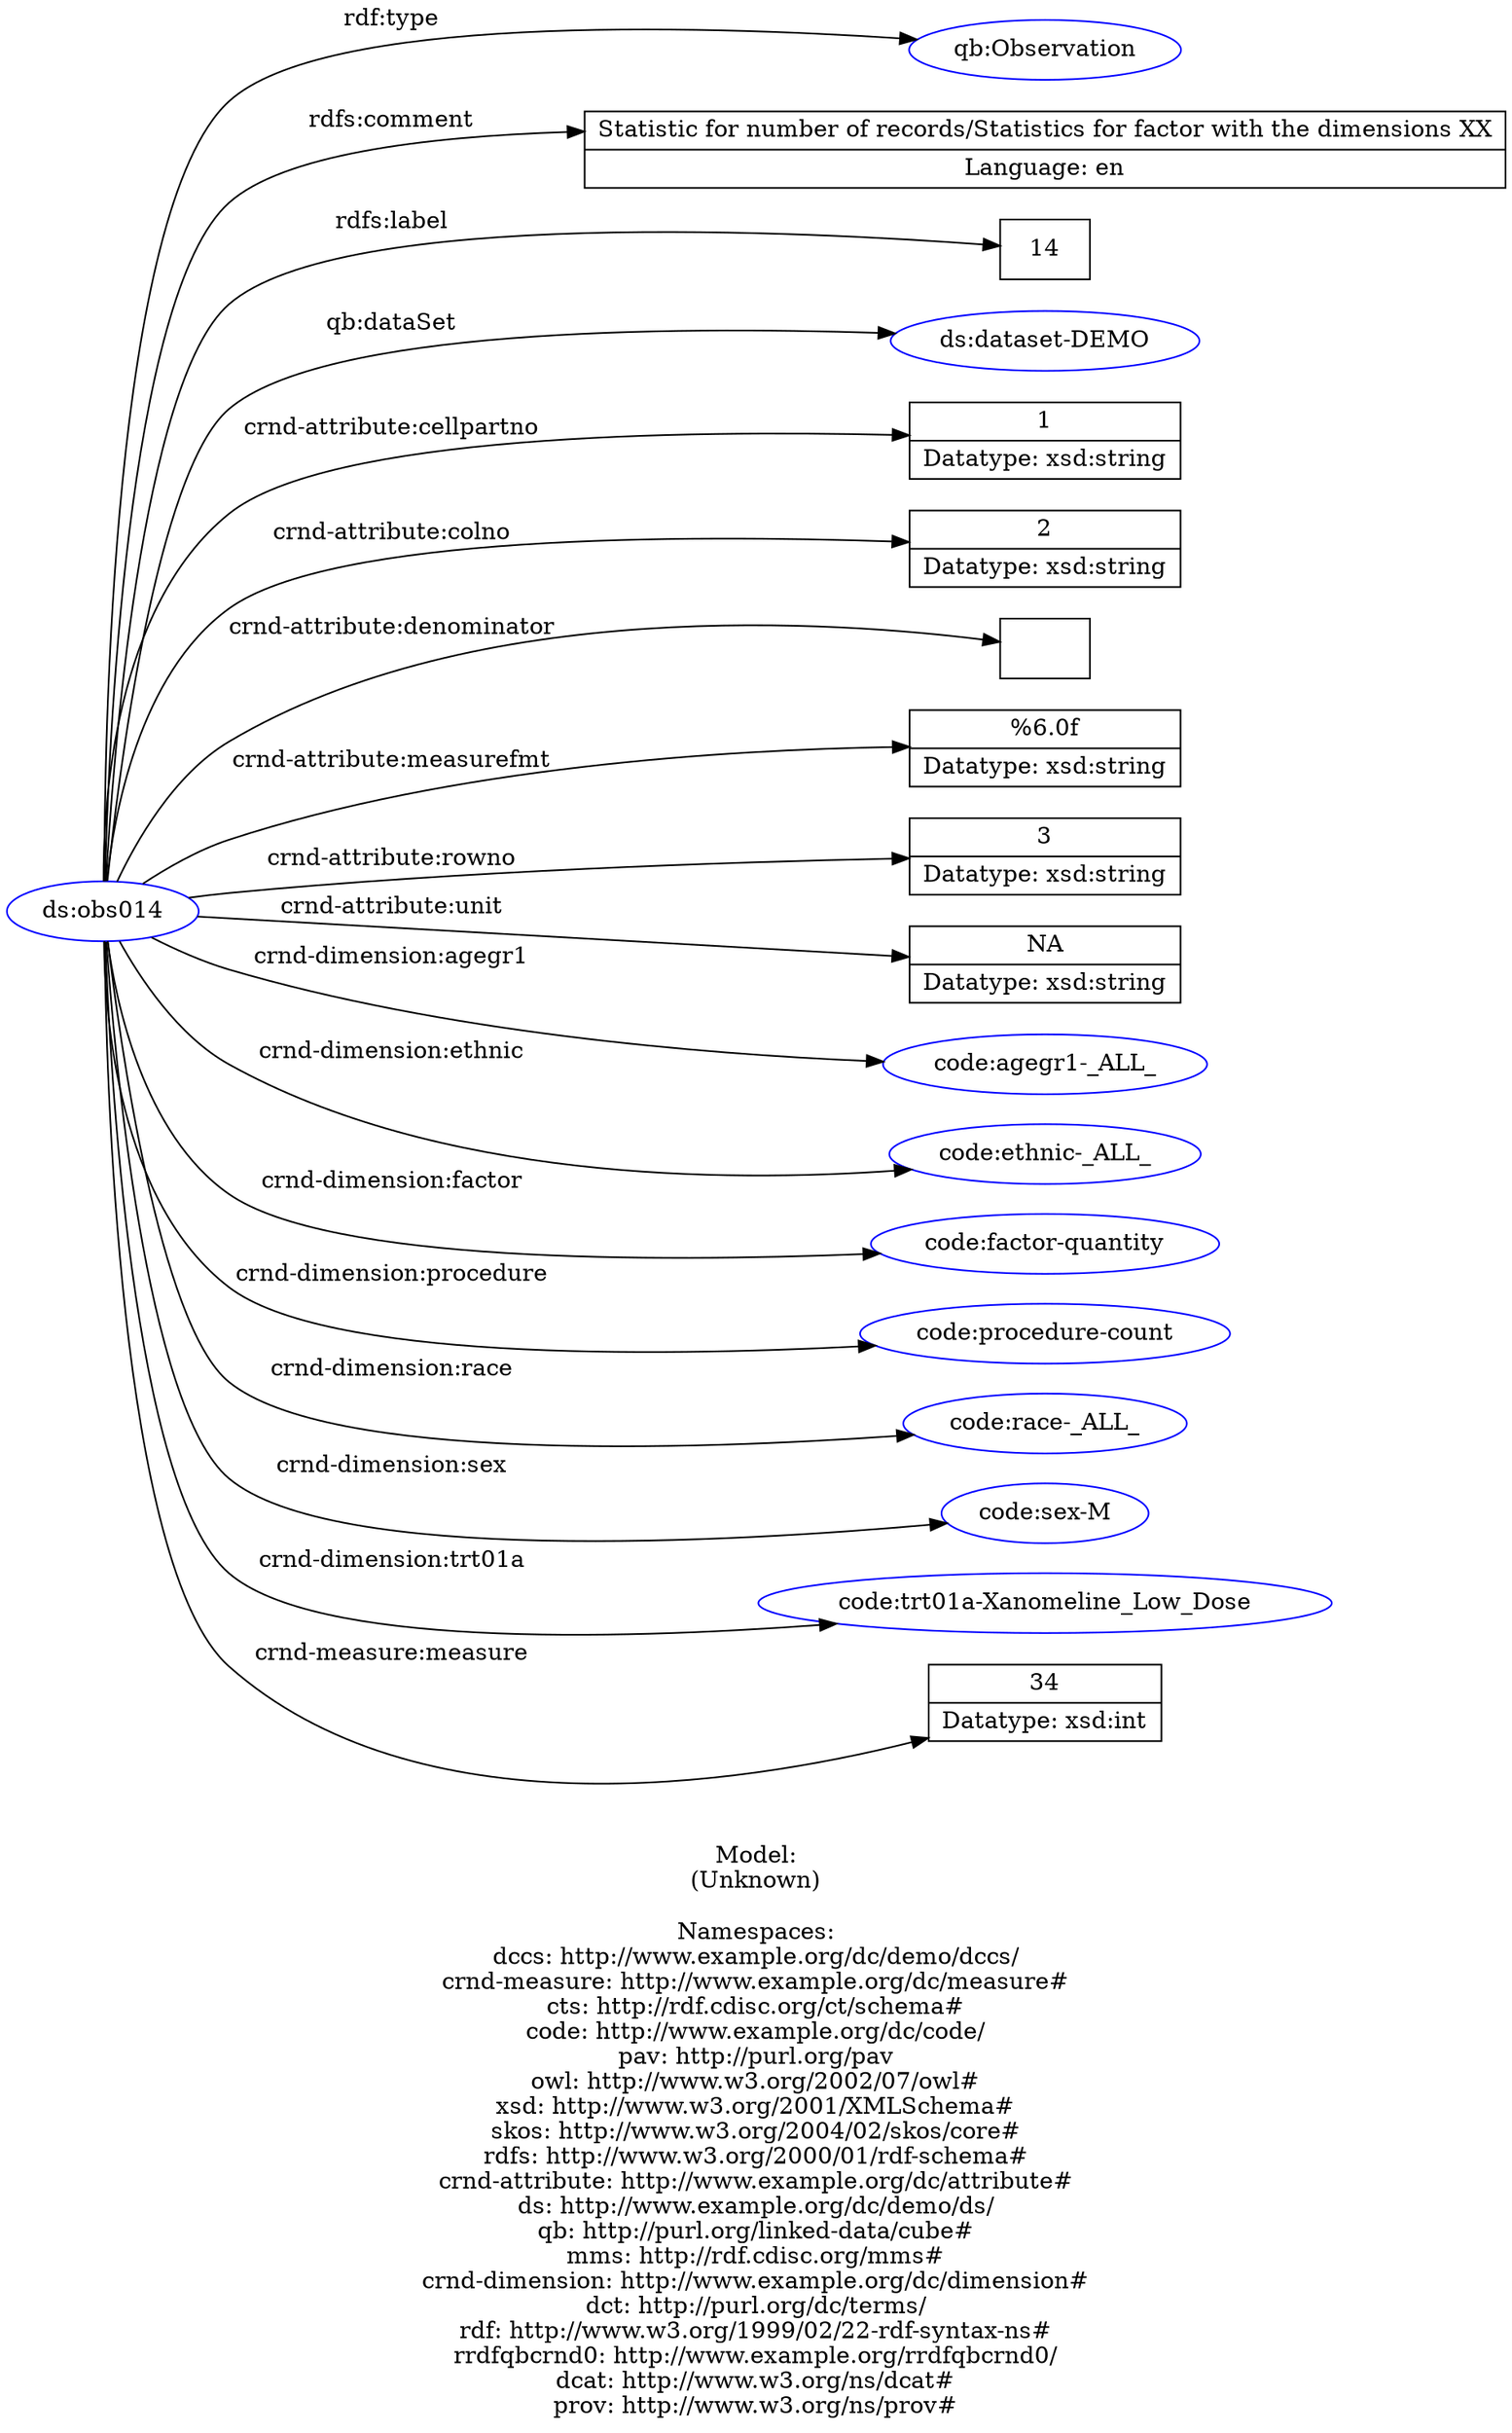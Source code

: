 digraph {
	rankdir = LR;
	charset="utf-8";

	"Rds:obs014" -> "Rqb:Observation" [ label="rdf:type" ];
	"Rds:obs014" -> "LStatistic for number of records/Statistics for factor with the dimensions XX|Language: en" [ label="rdfs:comment" ];
	"Rds:obs014" -> "L14" [ label="rdfs:label" ];
	"Rds:obs014" -> "Rds:dataset-DEMO" [ label="qb:dataSet" ];
	"Rds:obs014" -> "L1|Datatype: xsd:string" [ label="crnd-attribute:cellpartno" ];
	"Rds:obs014" -> "L2|Datatype: xsd:string" [ label="crnd-attribute:colno" ];
	"Rds:obs014" -> "L" [ label="crnd-attribute:denominator" ];
	"Rds:obs014" -> "L%6.0f|Datatype: xsd:string" [ label="crnd-attribute:measurefmt" ];
	"Rds:obs014" -> "L3|Datatype: xsd:string" [ label="crnd-attribute:rowno" ];
	"Rds:obs014" -> "LNA|Datatype: xsd:string" [ label="crnd-attribute:unit" ];
	"Rds:obs014" -> "Rcode:agegr1-_ALL_" [ label="crnd-dimension:agegr1" ];
	"Rds:obs014" -> "Rcode:ethnic-_ALL_" [ label="crnd-dimension:ethnic" ];
	"Rds:obs014" -> "Rcode:factor-quantity" [ label="crnd-dimension:factor" ];
	"Rds:obs014" -> "Rcode:procedure-count" [ label="crnd-dimension:procedure" ];
	"Rds:obs014" -> "Rcode:race-_ALL_" [ label="crnd-dimension:race" ];
	"Rds:obs014" -> "Rcode:sex-M" [ label="crnd-dimension:sex" ];
	"Rds:obs014" -> "Rcode:trt01a-Xanomeline_Low_Dose" [ label="crnd-dimension:trt01a" ];
	"Rds:obs014" -> "L34|Datatype: xsd:int" [ label="crnd-measure:measure" ];

	// Resources
	"Rds:obs014" [ label="ds:obs014", shape = ellipse, color = blue ];
	"Rqb:Observation" [ label="qb:Observation", shape = ellipse, color = blue ];
	"Rds:dataset-DEMO" [ label="ds:dataset-DEMO", shape = ellipse, color = blue ];
	"Rcode:agegr1-_ALL_" [ label="code:agegr1-_ALL_", shape = ellipse, color = blue ];
	"Rcode:ethnic-_ALL_" [ label="code:ethnic-_ALL_", shape = ellipse, color = blue ];
	"Rcode:factor-quantity" [ label="code:factor-quantity", shape = ellipse, color = blue ];
	"Rcode:procedure-count" [ label="code:procedure-count", shape = ellipse, color = blue ];
	"Rcode:race-_ALL_" [ label="code:race-_ALL_", shape = ellipse, color = blue ];
	"Rcode:sex-M" [ label="code:sex-M", shape = ellipse, color = blue ];
	"Rcode:trt01a-Xanomeline_Low_Dose" [ label="code:trt01a-Xanomeline_Low_Dose", shape = ellipse, color = blue ];

	// Anonymous nodes

	// Literals
	"LStatistic for number of records/Statistics for factor with the dimensions XX|Language: en" [ label="Statistic for number of records/Statistics for factor with the dimensions XX|Language: en", shape = record ];
	"L14" [ label="14", shape = record ];
	"L1|Datatype: xsd:string" [ label="1|Datatype: xsd:string", shape = record ];
	"L2|Datatype: xsd:string" [ label="2|Datatype: xsd:string", shape = record ];
	"L" [ label="", shape = record ];
	"L%6.0f|Datatype: xsd:string" [ label="%6.0f|Datatype: xsd:string", shape = record ];
	"L3|Datatype: xsd:string" [ label="3|Datatype: xsd:string", shape = record ];
	"LNA|Datatype: xsd:string" [ label="NA|Datatype: xsd:string", shape = record ];
	"L34|Datatype: xsd:int" [ label="34|Datatype: xsd:int", shape = record ];

	label="\n\nModel:\n(Unknown)\n\nNamespaces:\ndccs: http://www.example.org/dc/demo/dccs/\ncrnd-measure: http://www.example.org/dc/measure#\ncts: http://rdf.cdisc.org/ct/schema#\ncode: http://www.example.org/dc/code/\npav: http://purl.org/pav\nowl: http://www.w3.org/2002/07/owl#\nxsd: http://www.w3.org/2001/XMLSchema#\nskos: http://www.w3.org/2004/02/skos/core#\nrdfs: http://www.w3.org/2000/01/rdf-schema#\ncrnd-attribute: http://www.example.org/dc/attribute#\nds: http://www.example.org/dc/demo/ds/\nqb: http://purl.org/linked-data/cube#\nmms: http://rdf.cdisc.org/mms#\ncrnd-dimension: http://www.example.org/dc/dimension#\ndct: http://purl.org/dc/terms/\nrdf: http://www.w3.org/1999/02/22-rdf-syntax-ns#\nrrdfqbcrnd0: http://www.example.org/rrdfqbcrnd0/\ndcat: http://www.w3.org/ns/dcat#\nprov: http://www.w3.org/ns/prov#\n";
}
